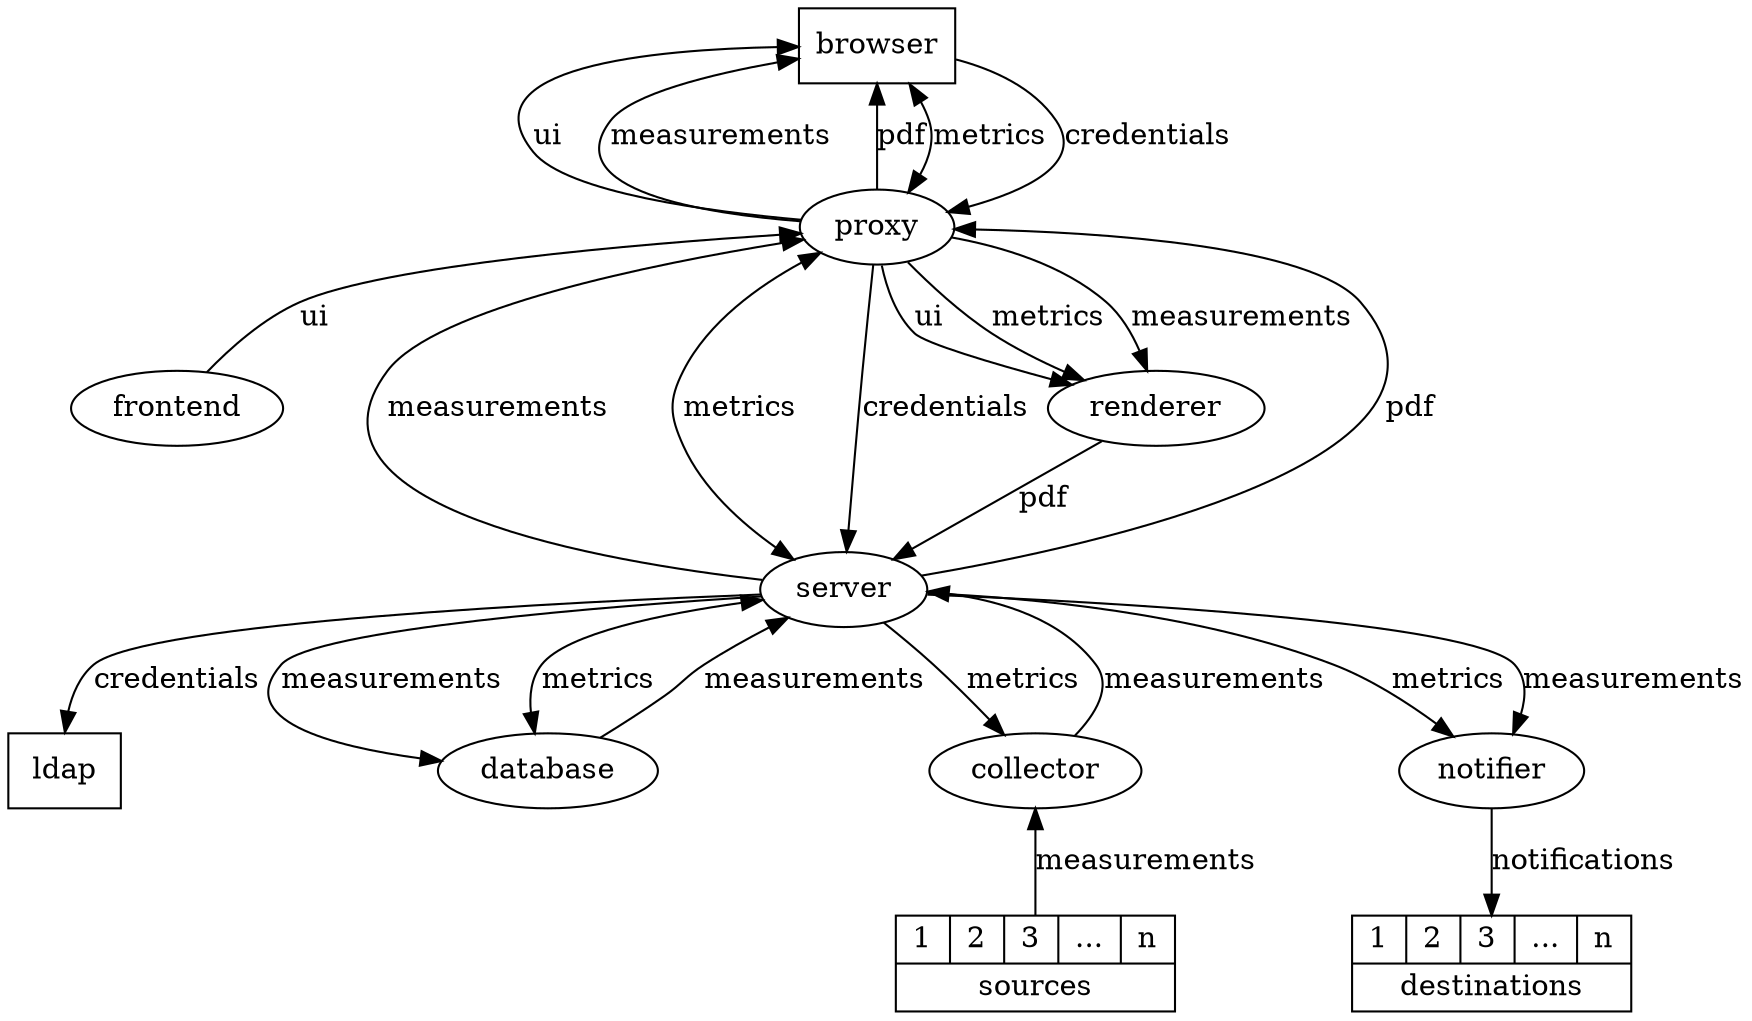 digraph {
  browser [shape=rectangle]
  ldap [shape=rectangle]
  browser -> proxy [label=ui, dir="back"]
  browser -> proxy [label=measurements, dir="back"]
  browser -> proxy [label=pdf, dir="back"]
  browser -> proxy [label=metrics, dir="both"]
  proxy -> frontend [label=ui, dir="back"]
  proxy -> server [label=measurements, dir="back"]
  proxy -> server [label=metrics, dir="both"]
  server -> database [label=measurements]
  database -> server [label=measurements]
  server -> database [label=metrics, dir="both"]
  collector -> server [label=measurements]
  server -> collector [label=metrics]
  collector -> source [label=measurements, dir="back"]
  server -> notifier [label=metrics]
  server -> notifier [label=measurements]
  notifier -> destination [label=notifications]
  proxy -> renderer [label=ui]
  proxy -> renderer [label=metrics]
  proxy -> renderer [label=measurements]
  renderer -> server [label=pdf]
  server -> proxy [label=pdf]
  browser -> proxy [label=credentials]
  proxy -> server [label=credentials]
  server -> ldap [label=credentials]
  source [label="{{1|2|3|...|n}|sources}" shape=record]
  destination [label="{{1|2|3|...|n}|destinations}" shape=record]
}
